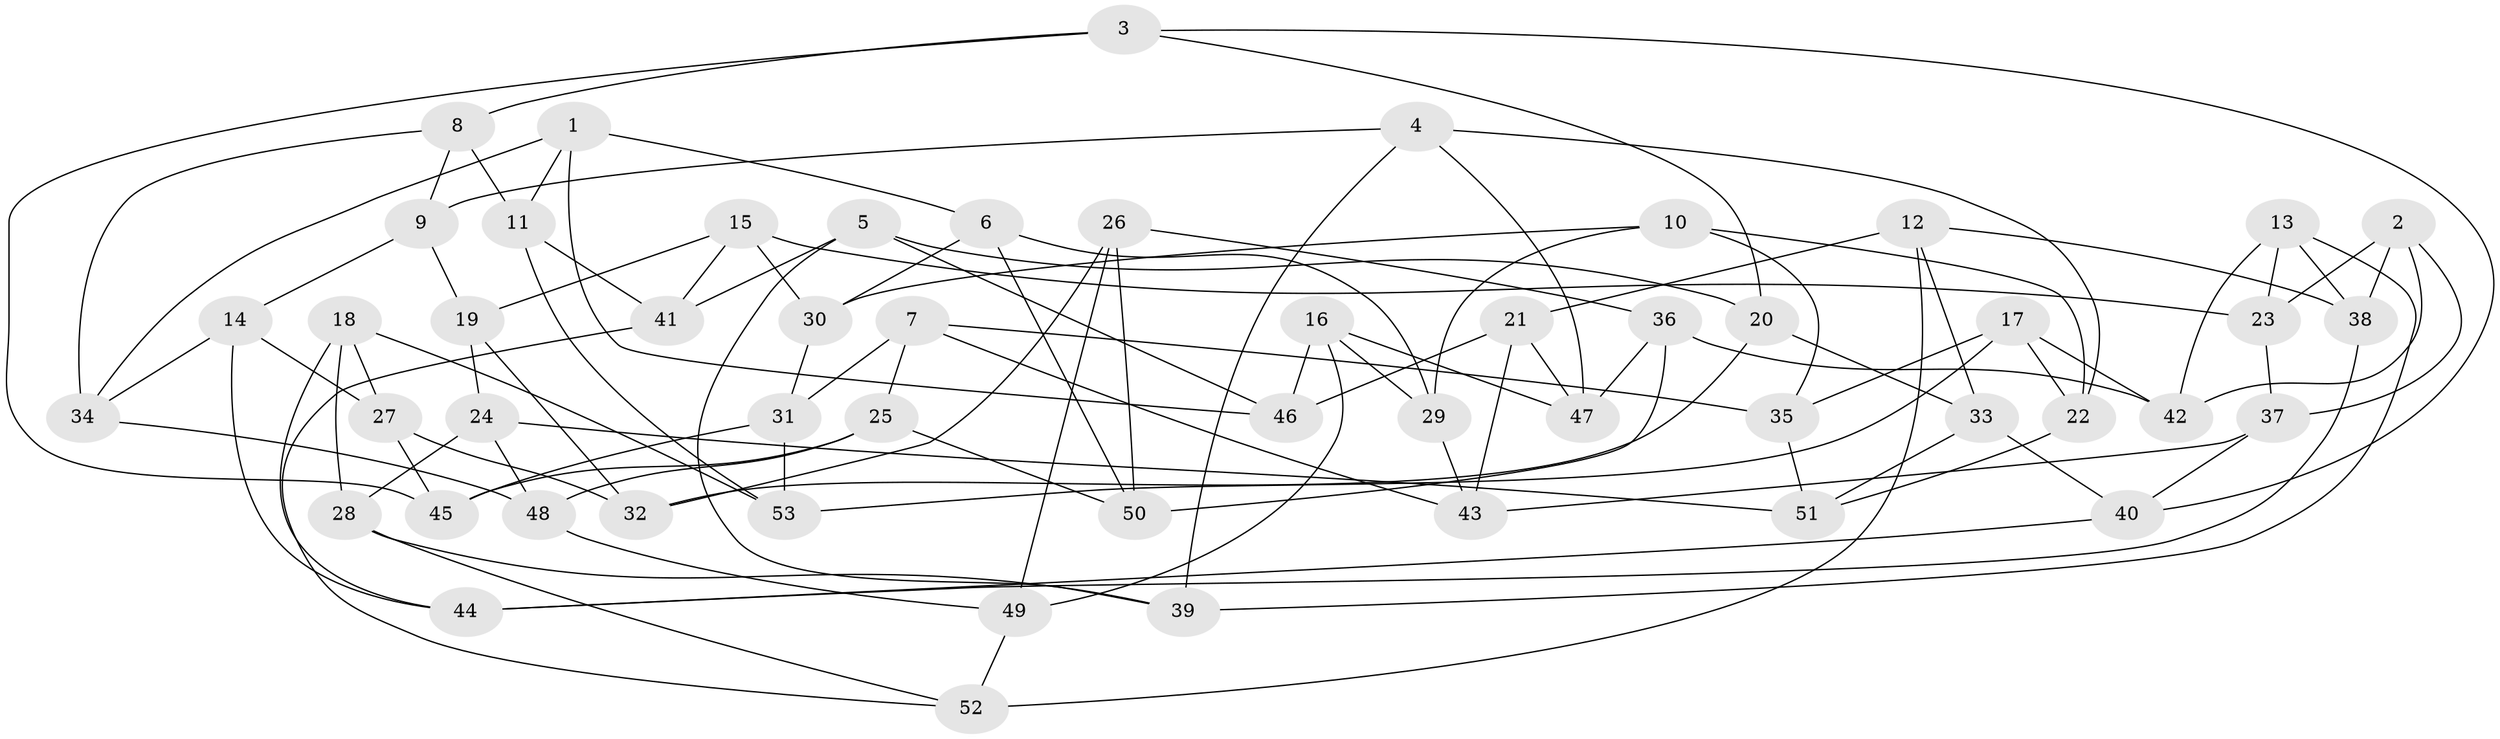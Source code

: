 // coarse degree distribution, {4: 0.6129032258064516, 3: 0.0967741935483871, 2: 0.03225806451612903, 5: 0.0967741935483871, 7: 0.0967741935483871, 6: 0.03225806451612903, 11: 0.03225806451612903}
// Generated by graph-tools (version 1.1) at 2025/03/03/04/25 22:03:31]
// undirected, 53 vertices, 106 edges
graph export_dot {
graph [start="1"]
  node [color=gray90,style=filled];
  1;
  2;
  3;
  4;
  5;
  6;
  7;
  8;
  9;
  10;
  11;
  12;
  13;
  14;
  15;
  16;
  17;
  18;
  19;
  20;
  21;
  22;
  23;
  24;
  25;
  26;
  27;
  28;
  29;
  30;
  31;
  32;
  33;
  34;
  35;
  36;
  37;
  38;
  39;
  40;
  41;
  42;
  43;
  44;
  45;
  46;
  47;
  48;
  49;
  50;
  51;
  52;
  53;
  1 -- 6;
  1 -- 11;
  1 -- 46;
  1 -- 34;
  2 -- 23;
  2 -- 38;
  2 -- 42;
  2 -- 37;
  3 -- 45;
  3 -- 8;
  3 -- 40;
  3 -- 20;
  4 -- 22;
  4 -- 39;
  4 -- 9;
  4 -- 47;
  5 -- 41;
  5 -- 20;
  5 -- 46;
  5 -- 39;
  6 -- 50;
  6 -- 29;
  6 -- 30;
  7 -- 25;
  7 -- 31;
  7 -- 43;
  7 -- 35;
  8 -- 9;
  8 -- 34;
  8 -- 11;
  9 -- 14;
  9 -- 19;
  10 -- 35;
  10 -- 30;
  10 -- 29;
  10 -- 22;
  11 -- 53;
  11 -- 41;
  12 -- 38;
  12 -- 33;
  12 -- 52;
  12 -- 21;
  13 -- 23;
  13 -- 39;
  13 -- 42;
  13 -- 38;
  14 -- 34;
  14 -- 44;
  14 -- 27;
  15 -- 19;
  15 -- 41;
  15 -- 23;
  15 -- 30;
  16 -- 46;
  16 -- 49;
  16 -- 47;
  16 -- 29;
  17 -- 42;
  17 -- 22;
  17 -- 35;
  17 -- 53;
  18 -- 28;
  18 -- 27;
  18 -- 53;
  18 -- 44;
  19 -- 24;
  19 -- 32;
  20 -- 33;
  20 -- 32;
  21 -- 43;
  21 -- 46;
  21 -- 47;
  22 -- 51;
  23 -- 37;
  24 -- 51;
  24 -- 48;
  24 -- 28;
  25 -- 50;
  25 -- 48;
  25 -- 45;
  26 -- 50;
  26 -- 49;
  26 -- 32;
  26 -- 36;
  27 -- 32;
  27 -- 45;
  28 -- 39;
  28 -- 52;
  29 -- 43;
  30 -- 31;
  31 -- 45;
  31 -- 53;
  33 -- 51;
  33 -- 40;
  34 -- 48;
  35 -- 51;
  36 -- 47;
  36 -- 42;
  36 -- 50;
  37 -- 43;
  37 -- 40;
  38 -- 44;
  40 -- 44;
  41 -- 52;
  48 -- 49;
  49 -- 52;
}
